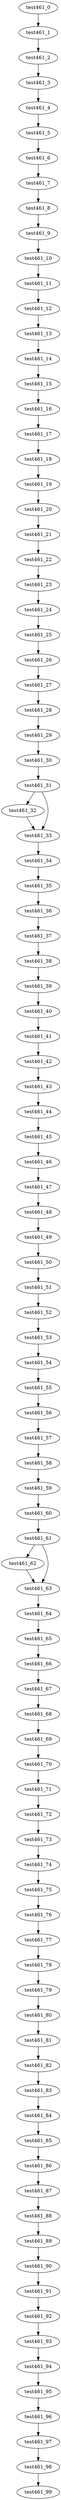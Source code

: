 digraph G {
test461_0->test461_1;
test461_1->test461_2;
test461_2->test461_3;
test461_3->test461_4;
test461_4->test461_5;
test461_5->test461_6;
test461_6->test461_7;
test461_7->test461_8;
test461_8->test461_9;
test461_9->test461_10;
test461_10->test461_11;
test461_11->test461_12;
test461_12->test461_13;
test461_13->test461_14;
test461_14->test461_15;
test461_15->test461_16;
test461_16->test461_17;
test461_17->test461_18;
test461_18->test461_19;
test461_19->test461_20;
test461_20->test461_21;
test461_21->test461_22;
test461_22->test461_23;
test461_23->test461_24;
test461_24->test461_25;
test461_25->test461_26;
test461_26->test461_27;
test461_27->test461_28;
test461_28->test461_29;
test461_29->test461_30;
test461_30->test461_31;
test461_31->test461_32;
test461_31->test461_33;
test461_32->test461_33;
test461_33->test461_34;
test461_34->test461_35;
test461_35->test461_36;
test461_36->test461_37;
test461_37->test461_38;
test461_38->test461_39;
test461_39->test461_40;
test461_40->test461_41;
test461_41->test461_42;
test461_42->test461_43;
test461_43->test461_44;
test461_44->test461_45;
test461_45->test461_46;
test461_46->test461_47;
test461_47->test461_48;
test461_48->test461_49;
test461_49->test461_50;
test461_50->test461_51;
test461_51->test461_52;
test461_52->test461_53;
test461_53->test461_54;
test461_54->test461_55;
test461_55->test461_56;
test461_56->test461_57;
test461_57->test461_58;
test461_58->test461_59;
test461_59->test461_60;
test461_60->test461_61;
test461_61->test461_62;
test461_61->test461_63;
test461_62->test461_63;
test461_63->test461_64;
test461_64->test461_65;
test461_65->test461_66;
test461_66->test461_67;
test461_67->test461_68;
test461_68->test461_69;
test461_69->test461_70;
test461_70->test461_71;
test461_71->test461_72;
test461_72->test461_73;
test461_73->test461_74;
test461_74->test461_75;
test461_75->test461_76;
test461_76->test461_77;
test461_77->test461_78;
test461_78->test461_79;
test461_79->test461_80;
test461_80->test461_81;
test461_81->test461_82;
test461_82->test461_83;
test461_83->test461_84;
test461_84->test461_85;
test461_85->test461_86;
test461_86->test461_87;
test461_87->test461_88;
test461_88->test461_89;
test461_89->test461_90;
test461_90->test461_91;
test461_91->test461_92;
test461_92->test461_93;
test461_93->test461_94;
test461_94->test461_95;
test461_95->test461_96;
test461_96->test461_97;
test461_97->test461_98;
test461_98->test461_99;

}
